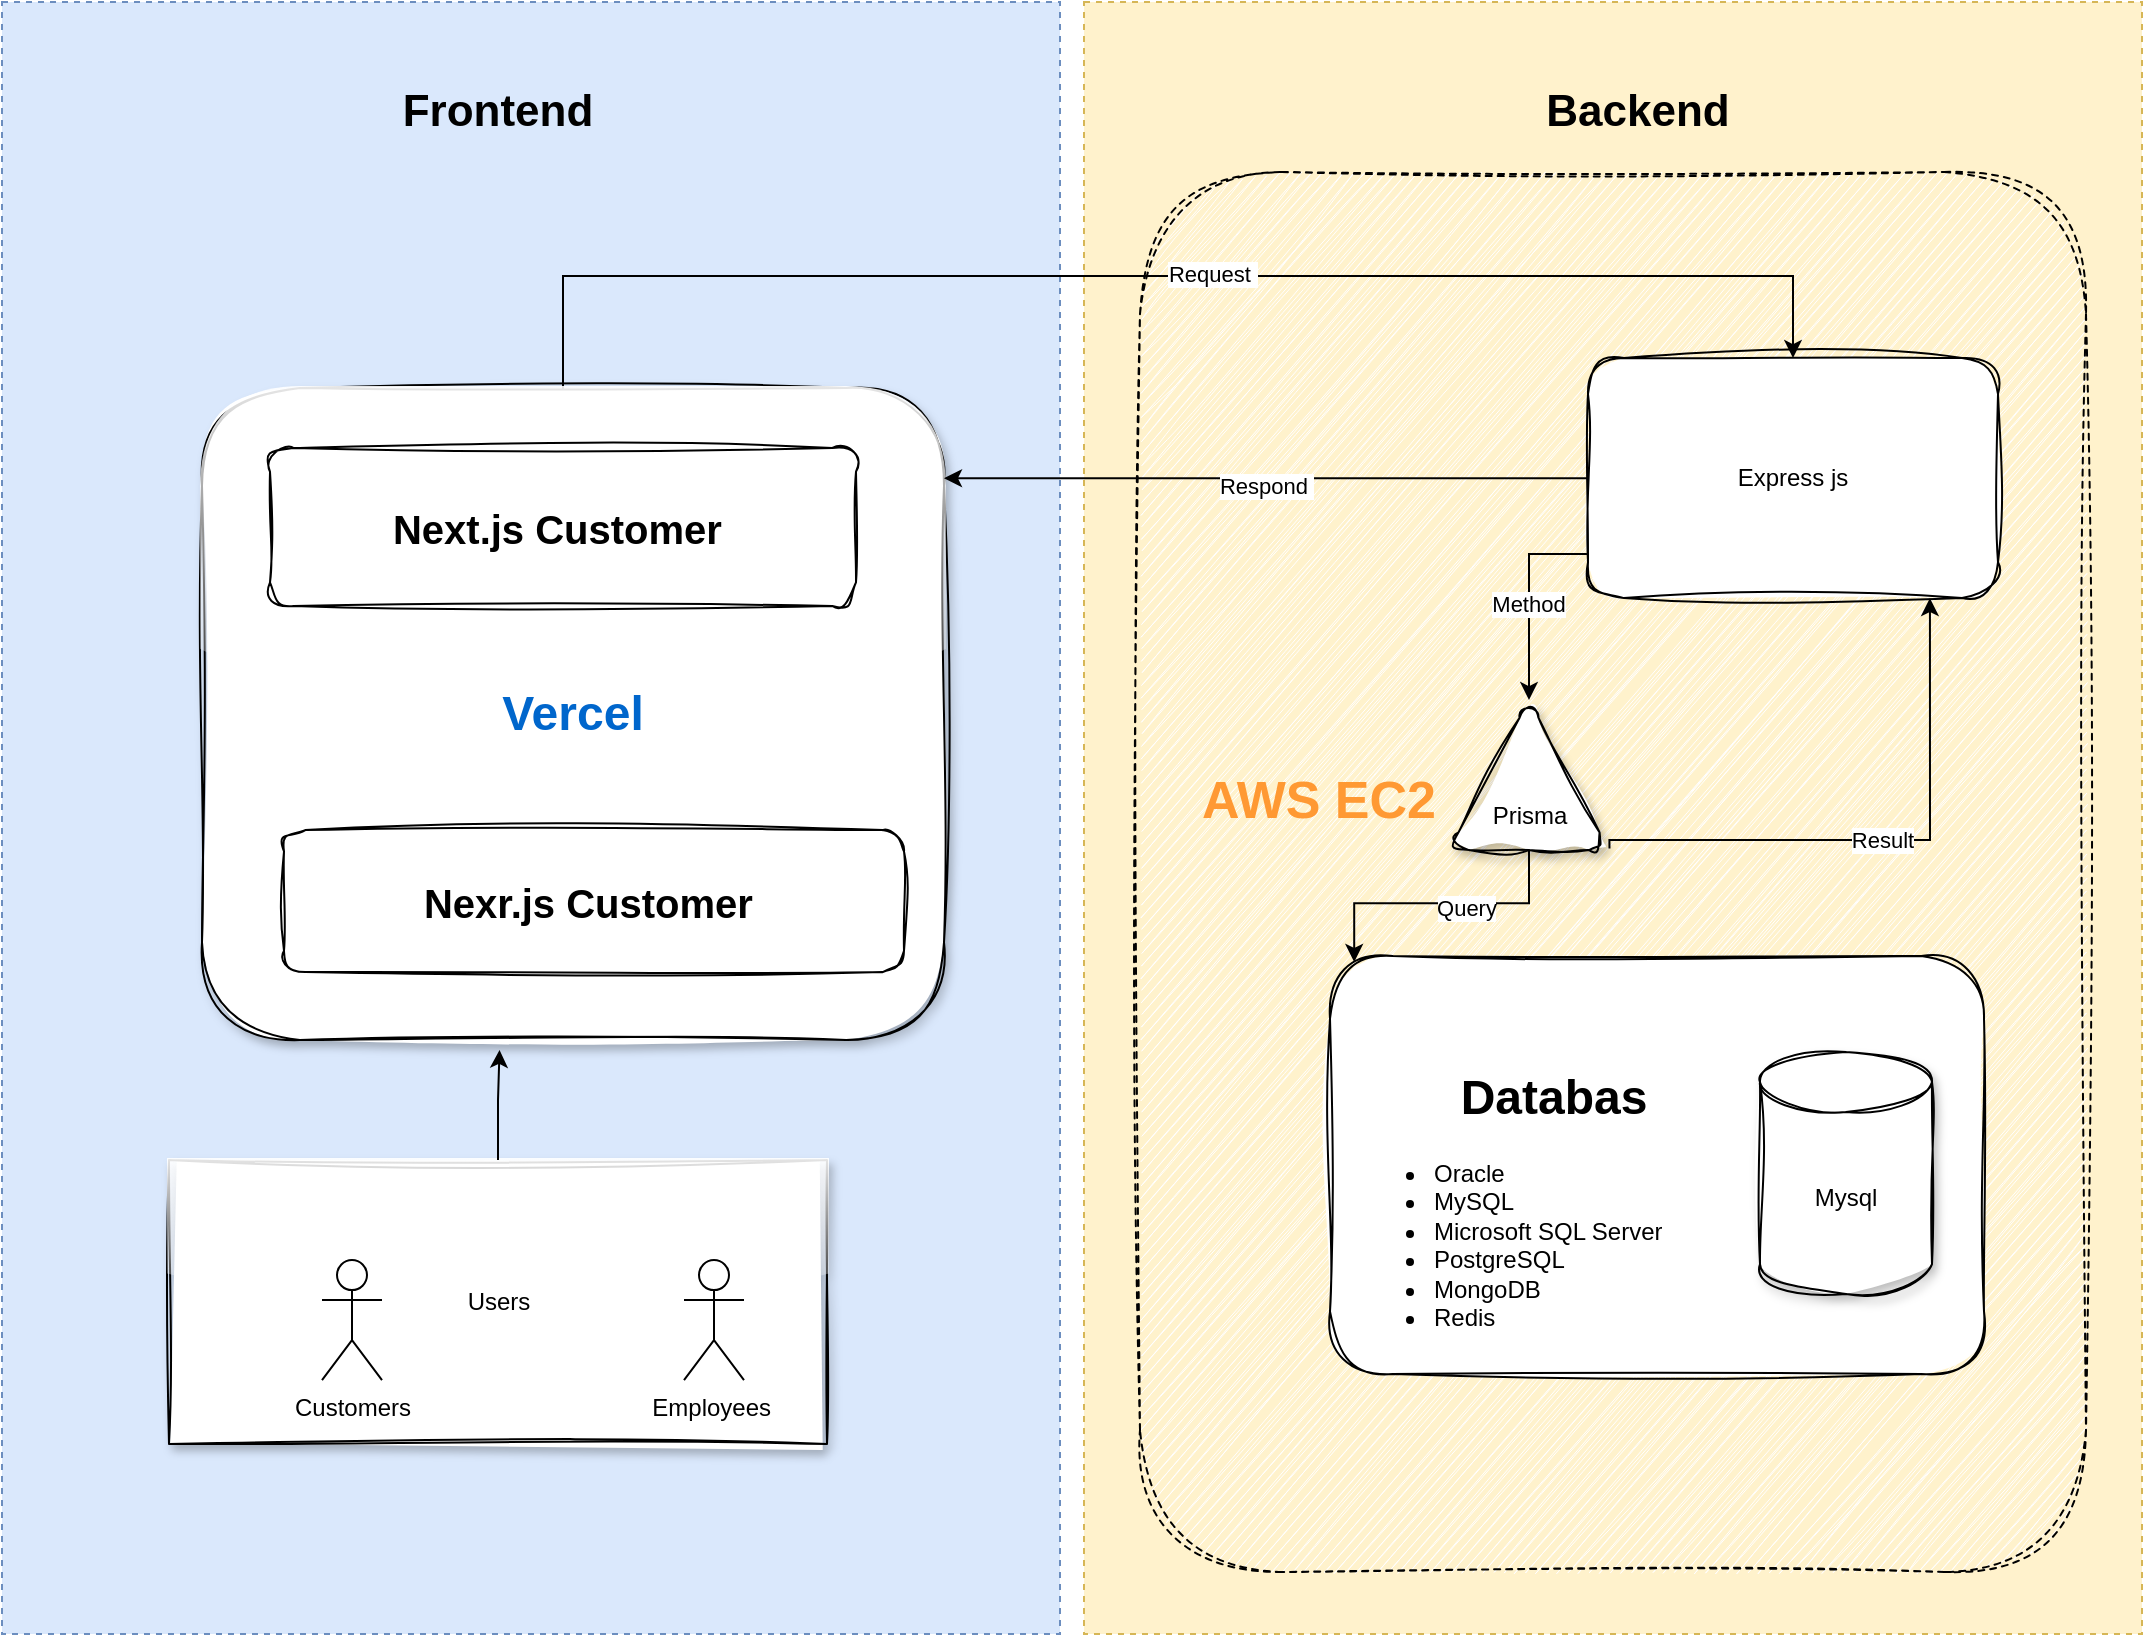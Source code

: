 <mxfile version="22.1.11" type="device">
  <diagram name="Page-1" id="-4CRI_s8Adh2Hmm_deZ9">
    <mxGraphModel dx="1793" dy="1134" grid="0" gridSize="10" guides="1" tooltips="1" connect="1" arrows="1" fold="1" page="1" pageScale="1" pageWidth="1100" pageHeight="850" math="0" shadow="0">
      <root>
        <mxCell id="0" />
        <mxCell id="1" parent="0" />
        <mxCell id="ahXjinsiZgF_IZb5yBNB-3" value="" style="rounded=0;whiteSpace=wrap;html=1;strokeColor=#d6b656;fillColor=#fff2cc;dashed=1;movable=0;resizable=0;rotatable=0;deletable=0;editable=0;locked=1;connectable=0;" parent="1" vertex="1">
          <mxGeometry x="559" y="14" width="529" height="816" as="geometry" />
        </mxCell>
        <mxCell id="0iRHrdmA9X0q9H5ds0Qy-21" value="" style="rounded=1;whiteSpace=wrap;html=1;dashed=1;strokeColor=default;fillColor=default;fillStyle=hatch;sketch=1;curveFitting=1;jiggle=2;" vertex="1" parent="1">
          <mxGeometry x="587" y="99" width="473" height="700" as="geometry" />
        </mxCell>
        <mxCell id="ahXjinsiZgF_IZb5yBNB-1" value="" style="rounded=0;whiteSpace=wrap;html=1;strokeColor=#6c8ebf;fillColor=#dae8fc;dashed=1;movable=0;resizable=0;rotatable=0;deletable=0;editable=0;locked=1;connectable=0;" parent="1" vertex="1">
          <mxGeometry x="18" y="14" width="529" height="816" as="geometry" />
        </mxCell>
        <mxCell id="0iRHrdmA9X0q9H5ds0Qy-14" value="Users" style="rounded=0;whiteSpace=wrap;html=1;glass=1;shadow=1;sketch=1;curveFitting=1;jiggle=2;" vertex="1" parent="1">
          <mxGeometry x="101.5" y="593" width="329" height="142" as="geometry" />
        </mxCell>
        <mxCell id="ahXjinsiZgF_IZb5yBNB-4" value="&lt;b&gt;&lt;font style=&quot;font-size: 22px;&quot;&gt;Frontend&lt;/font&gt;&lt;/b&gt;" style="text;html=1;strokeColor=none;fillColor=none;align=center;verticalAlign=middle;whiteSpace=wrap;rounded=0;" parent="1" vertex="1">
          <mxGeometry x="165" y="54" width="202" height="30" as="geometry" />
        </mxCell>
        <mxCell id="ahXjinsiZgF_IZb5yBNB-5" value="&lt;b&gt;&lt;font style=&quot;font-size: 22px;&quot;&gt;Backend&lt;/font&gt;&lt;/b&gt;" style="text;html=1;strokeColor=none;fillColor=none;align=center;verticalAlign=middle;whiteSpace=wrap;rounded=0;" parent="1" vertex="1">
          <mxGeometry x="735" y="54" width="202" height="30" as="geometry" />
        </mxCell>
        <mxCell id="ahXjinsiZgF_IZb5yBNB-11" value="" style="rounded=1;whiteSpace=wrap;html=1;sketch=1;curveFitting=1;jiggle=2;" parent="1" vertex="1">
          <mxGeometry x="682" y="491.05" width="327" height="209" as="geometry" />
        </mxCell>
        <mxCell id="ahXjinsiZgF_IZb5yBNB-8" value="Mysql" style="shape=cylinder3;whiteSpace=wrap;html=1;boundedLbl=1;backgroundOutline=1;size=15;shadow=1;sketch=1;curveFitting=1;jiggle=2;" parent="1" vertex="1">
          <mxGeometry x="897" y="539.05" width="86" height="121" as="geometry" />
        </mxCell>
        <mxCell id="ahXjinsiZgF_IZb5yBNB-10" value="&lt;h1 style=&quot;&quot;&gt;&lt;span style=&quot;white-space: pre;&quot;&gt;&#x9;&lt;/span&gt;Databas&lt;/h1&gt;&lt;div style=&quot;&quot;&gt;&lt;ul&gt;&lt;li&gt;&lt;span style=&quot;background-color: initial;&quot;&gt;Oracle&lt;/span&gt;&lt;/li&gt;&lt;li&gt;&lt;span style=&quot;background-color: initial;&quot;&gt;MySQL&lt;/span&gt;&lt;/li&gt;&lt;li&gt;&lt;span style=&quot;background-color: initial;&quot;&gt;Microsoft SQL Server&lt;/span&gt;&lt;/li&gt;&lt;li&gt;&lt;span style=&quot;background-color: initial;&quot;&gt;PostgreSQL&lt;/span&gt;&lt;/li&gt;&lt;li&gt;&lt;span style=&quot;background-color: initial;&quot;&gt;MongoDB&lt;/span&gt;&lt;/li&gt;&lt;li&gt;&lt;span style=&quot;background-color: initial;&quot;&gt;Redis&lt;/span&gt;&lt;/li&gt;&lt;/ul&gt;&lt;/div&gt;" style="text;html=1;strokeColor=none;fillColor=none;spacing=5;spacingTop=-20;whiteSpace=wrap;overflow=hidden;rounded=0;" parent="1" vertex="1">
          <mxGeometry x="689" y="542.05" width="191" height="140" as="geometry" />
        </mxCell>
        <mxCell id="0iRHrdmA9X0q9H5ds0Qy-9" style="edgeStyle=orthogonalEdgeStyle;rounded=0;orthogonalLoop=1;jettySize=auto;html=1;entryX=1;entryY=0.5;entryDx=0;entryDy=0;" edge="1" parent="1" source="ahXjinsiZgF_IZb5yBNB-12" target="0iRHrdmA9X0q9H5ds0Qy-6">
          <mxGeometry relative="1" as="geometry">
            <Array as="points">
              <mxPoint x="782" y="290.05" />
            </Array>
          </mxGeometry>
        </mxCell>
        <mxCell id="0iRHrdmA9X0q9H5ds0Qy-18" value="Method" style="edgeLabel;html=1;align=center;verticalAlign=middle;resizable=0;points=[];" vertex="1" connectable="0" parent="0iRHrdmA9X0q9H5ds0Qy-9">
          <mxGeometry x="0.064" y="-1" relative="1" as="geometry">
            <mxPoint as="offset" />
          </mxGeometry>
        </mxCell>
        <mxCell id="ahXjinsiZgF_IZb5yBNB-12" value="Express js" style="rounded=1;whiteSpace=wrap;html=1;align=center;sketch=1;curveFitting=1;jiggle=2;" parent="1" vertex="1">
          <mxGeometry x="811" y="192.05" width="205" height="120" as="geometry" />
        </mxCell>
        <mxCell id="ahXjinsiZgF_IZb5yBNB-17" style="edgeStyle=orthogonalEdgeStyle;rounded=0;orthogonalLoop=1;jettySize=auto;html=1;entryX=0.5;entryY=0;entryDx=0;entryDy=0;" parent="1" source="ahXjinsiZgF_IZb5yBNB-13" target="ahXjinsiZgF_IZb5yBNB-12" edge="1">
          <mxGeometry relative="1" as="geometry">
            <Array as="points">
              <mxPoint x="914" y="151.05" />
            </Array>
          </mxGeometry>
        </mxCell>
        <mxCell id="0iRHrdmA9X0q9H5ds0Qy-16" value="Request&amp;nbsp;" style="edgeLabel;html=1;align=center;verticalAlign=middle;resizable=0;points=[];" vertex="1" connectable="0" parent="ahXjinsiZgF_IZb5yBNB-17">
          <mxGeometry x="0.105" y="1" relative="1" as="geometry">
            <mxPoint as="offset" />
          </mxGeometry>
        </mxCell>
        <mxCell id="0iRHrdmA9X0q9H5ds0Qy-1" value="&lt;div style=&quot;text-align: justify;&quot;&gt;&lt;span style=&quot;background-color: initial;&quot;&gt;&lt;b&gt;&lt;font color=&quot;#0066cc&quot; style=&quot;font-size: 24px;&quot;&gt;Vercel&lt;/font&gt;&lt;/b&gt;&lt;/span&gt;&lt;/div&gt;" style="rounded=1;whiteSpace=wrap;html=1;align=center;shadow=1;sketch=1;curveFitting=1;jiggle=2;glass=1;" vertex="1" parent="1">
          <mxGeometry x="118" y="207" width="371" height="326.05" as="geometry" />
        </mxCell>
        <mxCell id="ahXjinsiZgF_IZb5yBNB-13" value="&lt;div style=&quot;text-align: justify;&quot;&gt;&lt;span style=&quot;background-color: initial;&quot;&gt;&lt;b&gt;&lt;font style=&quot;font-size: 20px;&quot;&gt;Next.js Customer&amp;nbsp;&lt;/font&gt;&lt;/b&gt;&lt;/span&gt;&lt;/div&gt;" style="rounded=1;whiteSpace=wrap;html=1;align=center;sketch=1;curveFitting=1;jiggle=2;" parent="1" vertex="1">
          <mxGeometry x="152" y="237" width="293" height="79" as="geometry" />
        </mxCell>
        <mxCell id="ahXjinsiZgF_IZb5yBNB-20" value="Customers" style="shape=umlActor;verticalLabelPosition=bottom;verticalAlign=top;html=1;outlineConnect=0;" parent="1" vertex="1">
          <mxGeometry x="178" y="643.05" width="30" height="60" as="geometry" />
        </mxCell>
        <mxCell id="ahXjinsiZgF_IZb5yBNB-22" value="&lt;div style=&quot;text-align: justify;&quot;&gt;&lt;span style=&quot;background-color: initial;&quot;&gt;&lt;b&gt;&lt;font style=&quot;font-size: 20px;&quot;&gt;Nexr.js Customer&amp;nbsp;&lt;/font&gt;&lt;/b&gt;&lt;/span&gt;&lt;/div&gt;" style="rounded=1;whiteSpace=wrap;html=1;align=center;sketch=1;curveFitting=1;jiggle=2;" parent="1" vertex="1">
          <mxGeometry x="159" y="428.05" width="310" height="71" as="geometry" />
        </mxCell>
        <mxCell id="0iRHrdmA9X0q9H5ds0Qy-6" value="" style="triangle;whiteSpace=wrap;html=1;rotation=-90;rounded=1;shadow=1;sketch=1;curveFitting=1;jiggle=2;" vertex="1" parent="1">
          <mxGeometry x="744" y="360.55" width="75" height="80" as="geometry" />
        </mxCell>
        <mxCell id="0iRHrdmA9X0q9H5ds0Qy-8" value="&lt;br style=&quot;border-color: var(--border-color);&quot;&gt;Prisma" style="text;html=1;strokeColor=none;fillColor=none;align=center;verticalAlign=middle;whiteSpace=wrap;rounded=0;" vertex="1" parent="1">
          <mxGeometry x="751.5" y="398.05" width="60" height="30" as="geometry" />
        </mxCell>
        <mxCell id="0iRHrdmA9X0q9H5ds0Qy-10" style="edgeStyle=orthogonalEdgeStyle;rounded=0;orthogonalLoop=1;jettySize=auto;html=1;entryX=0.037;entryY=0.014;entryDx=0;entryDy=0;entryPerimeter=0;" edge="1" parent="1" source="0iRHrdmA9X0q9H5ds0Qy-6" target="ahXjinsiZgF_IZb5yBNB-11">
          <mxGeometry relative="1" as="geometry" />
        </mxCell>
        <mxCell id="0iRHrdmA9X0q9H5ds0Qy-19" value="Query" style="edgeLabel;html=1;align=center;verticalAlign=middle;resizable=0;points=[];" vertex="1" connectable="0" parent="0iRHrdmA9X0q9H5ds0Qy-10">
          <mxGeometry x="-0.193" y="2" relative="1" as="geometry">
            <mxPoint as="offset" />
          </mxGeometry>
        </mxCell>
        <mxCell id="0iRHrdmA9X0q9H5ds0Qy-11" style="edgeStyle=orthogonalEdgeStyle;rounded=0;orthogonalLoop=1;jettySize=auto;html=1;entryX=0.834;entryY=1;entryDx=0;entryDy=0;entryPerimeter=0;exitX=0.011;exitY=1.003;exitDx=0;exitDy=0;exitPerimeter=0;" edge="1" parent="1" source="0iRHrdmA9X0q9H5ds0Qy-6" target="ahXjinsiZgF_IZb5yBNB-12">
          <mxGeometry relative="1" as="geometry">
            <Array as="points">
              <mxPoint x="822" y="433.05" />
              <mxPoint x="982" y="433.05" />
            </Array>
          </mxGeometry>
        </mxCell>
        <mxCell id="0iRHrdmA9X0q9H5ds0Qy-20" value="Result" style="edgeLabel;html=1;align=center;verticalAlign=middle;resizable=0;points=[];" vertex="1" connectable="0" parent="0iRHrdmA9X0q9H5ds0Qy-11">
          <mxGeometry x="-0.02" relative="1" as="geometry">
            <mxPoint as="offset" />
          </mxGeometry>
        </mxCell>
        <mxCell id="0iRHrdmA9X0q9H5ds0Qy-12" style="edgeStyle=orthogonalEdgeStyle;rounded=0;orthogonalLoop=1;jettySize=auto;html=1;" edge="1" parent="1" source="ahXjinsiZgF_IZb5yBNB-12" target="0iRHrdmA9X0q9H5ds0Qy-1">
          <mxGeometry relative="1" as="geometry">
            <Array as="points">
              <mxPoint x="590" y="252" />
              <mxPoint x="590" y="252" />
            </Array>
          </mxGeometry>
        </mxCell>
        <mxCell id="0iRHrdmA9X0q9H5ds0Qy-17" value="Respond&amp;nbsp;" style="edgeLabel;html=1;align=center;verticalAlign=middle;resizable=0;points=[];" vertex="1" connectable="0" parent="0iRHrdmA9X0q9H5ds0Qy-12">
          <mxGeometry x="-0.0" y="4" relative="1" as="geometry">
            <mxPoint as="offset" />
          </mxGeometry>
        </mxCell>
        <mxCell id="0iRHrdmA9X0q9H5ds0Qy-13" value="Employees&amp;nbsp;" style="shape=umlActor;verticalLabelPosition=bottom;verticalAlign=top;html=1;outlineConnect=0;" vertex="1" parent="1">
          <mxGeometry x="359" y="643.05" width="30" height="60" as="geometry" />
        </mxCell>
        <mxCell id="0iRHrdmA9X0q9H5ds0Qy-15" style="edgeStyle=orthogonalEdgeStyle;rounded=0;orthogonalLoop=1;jettySize=auto;html=1;entryX=0.401;entryY=1.015;entryDx=0;entryDy=0;entryPerimeter=0;" edge="1" parent="1" source="0iRHrdmA9X0q9H5ds0Qy-14" target="0iRHrdmA9X0q9H5ds0Qy-1">
          <mxGeometry relative="1" as="geometry" />
        </mxCell>
        <mxCell id="0iRHrdmA9X0q9H5ds0Qy-22" value="&lt;font color=&quot;#ff9933&quot; style=&quot;font-size: 26px;&quot;&gt;&lt;b style=&quot;&quot;&gt;AWS EC2&lt;/b&gt;&lt;/font&gt;" style="text;html=1;strokeColor=none;fillColor=none;align=center;verticalAlign=middle;whiteSpace=wrap;rounded=0;" vertex="1" parent="1">
          <mxGeometry x="593" y="378" width="167" height="69" as="geometry" />
        </mxCell>
      </root>
    </mxGraphModel>
  </diagram>
</mxfile>
